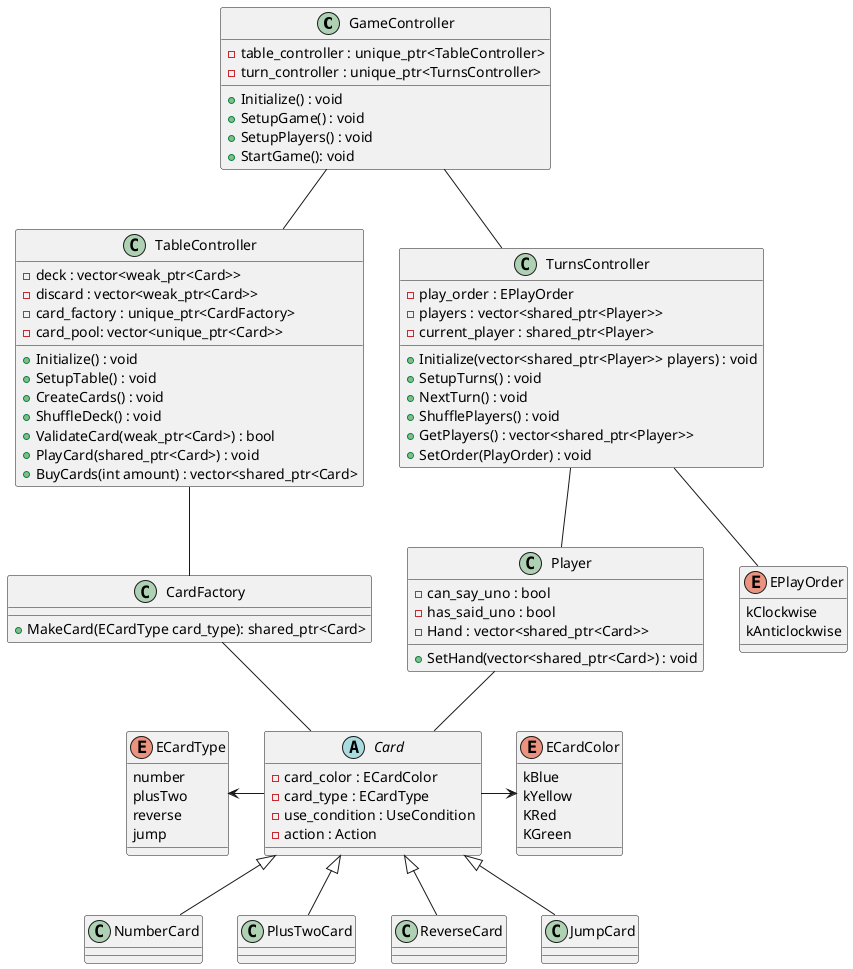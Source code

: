﻿@startuml
'https://plantuml.com/class-diagram

class GameController {
- table_controller : unique_ptr<TableController>
- turn_controller : unique_ptr<TurnsController>

+ Initialize() : void
+ SetupGame() : void
+ SetupPlayers() : void
+ StartGame(): void
}

class TableController{
- deck : vector<weak_ptr<Card>>
- discard : vector<weak_ptr<Card>>
- card_factory : unique_ptr<CardFactory>
- card_pool: vector<unique_ptr<Card>>

+ Initialize() : void
+ SetupTable() : void
+ CreateCards() : void
+ ShuffleDeck() : void
+ ValidateCard(weak_ptr<Card>) : bool
+ PlayCard(shared_ptr<Card>) : void
+ BuyCards(int amount) : vector<shared_ptr<Card>
}

class TurnsController{
- play_order : EPlayOrder
- players : vector<shared_ptr<Player>>
- current_player : shared_ptr<Player>

+ Initialize(vector<shared_ptr<Player>> players) : void
+ SetupTurns() : void
+ NextTurn() : void
+ ShufflePlayers() : void
+ GetPlayers() : vector<shared_ptr<Player>>
+ SetOrder(PlayOrder) : void
}

class Player{
- can_say_uno : bool
- has_said_uno : bool
- Hand : vector<shared_ptr<Card>>

+ SetHand(vector<shared_ptr<Card>) : void
}

class CardFactory{
+ MakeCard(ECardType card_type): shared_ptr<Card>
}

abstract Card{
- card_color : ECardColor
- card_type : ECardType
- use_condition : UseCondition
- action : Action
}

class NumberCard extends Card{
}

class PlusTwoCard extends Card{
}

class ReverseCard extends Card{
}

class JumpCard extends Card{
}

enum ECardColor {
kBlue
kYellow
KRed
KGreen
}

enum ECardType {
number
plusTwo
reverse
jump
}

enum EPlayOrder{
kClockwise
kAnticlockwise
}

GameController -- TableController
GameController -- TurnsController

TableController -- CardFactory

TurnsController -- EPlayOrder
TurnsController -- Player

Card -> ECardColor
ECardType <- Card

Player -- Card

CardFactory -- Card

@enduml